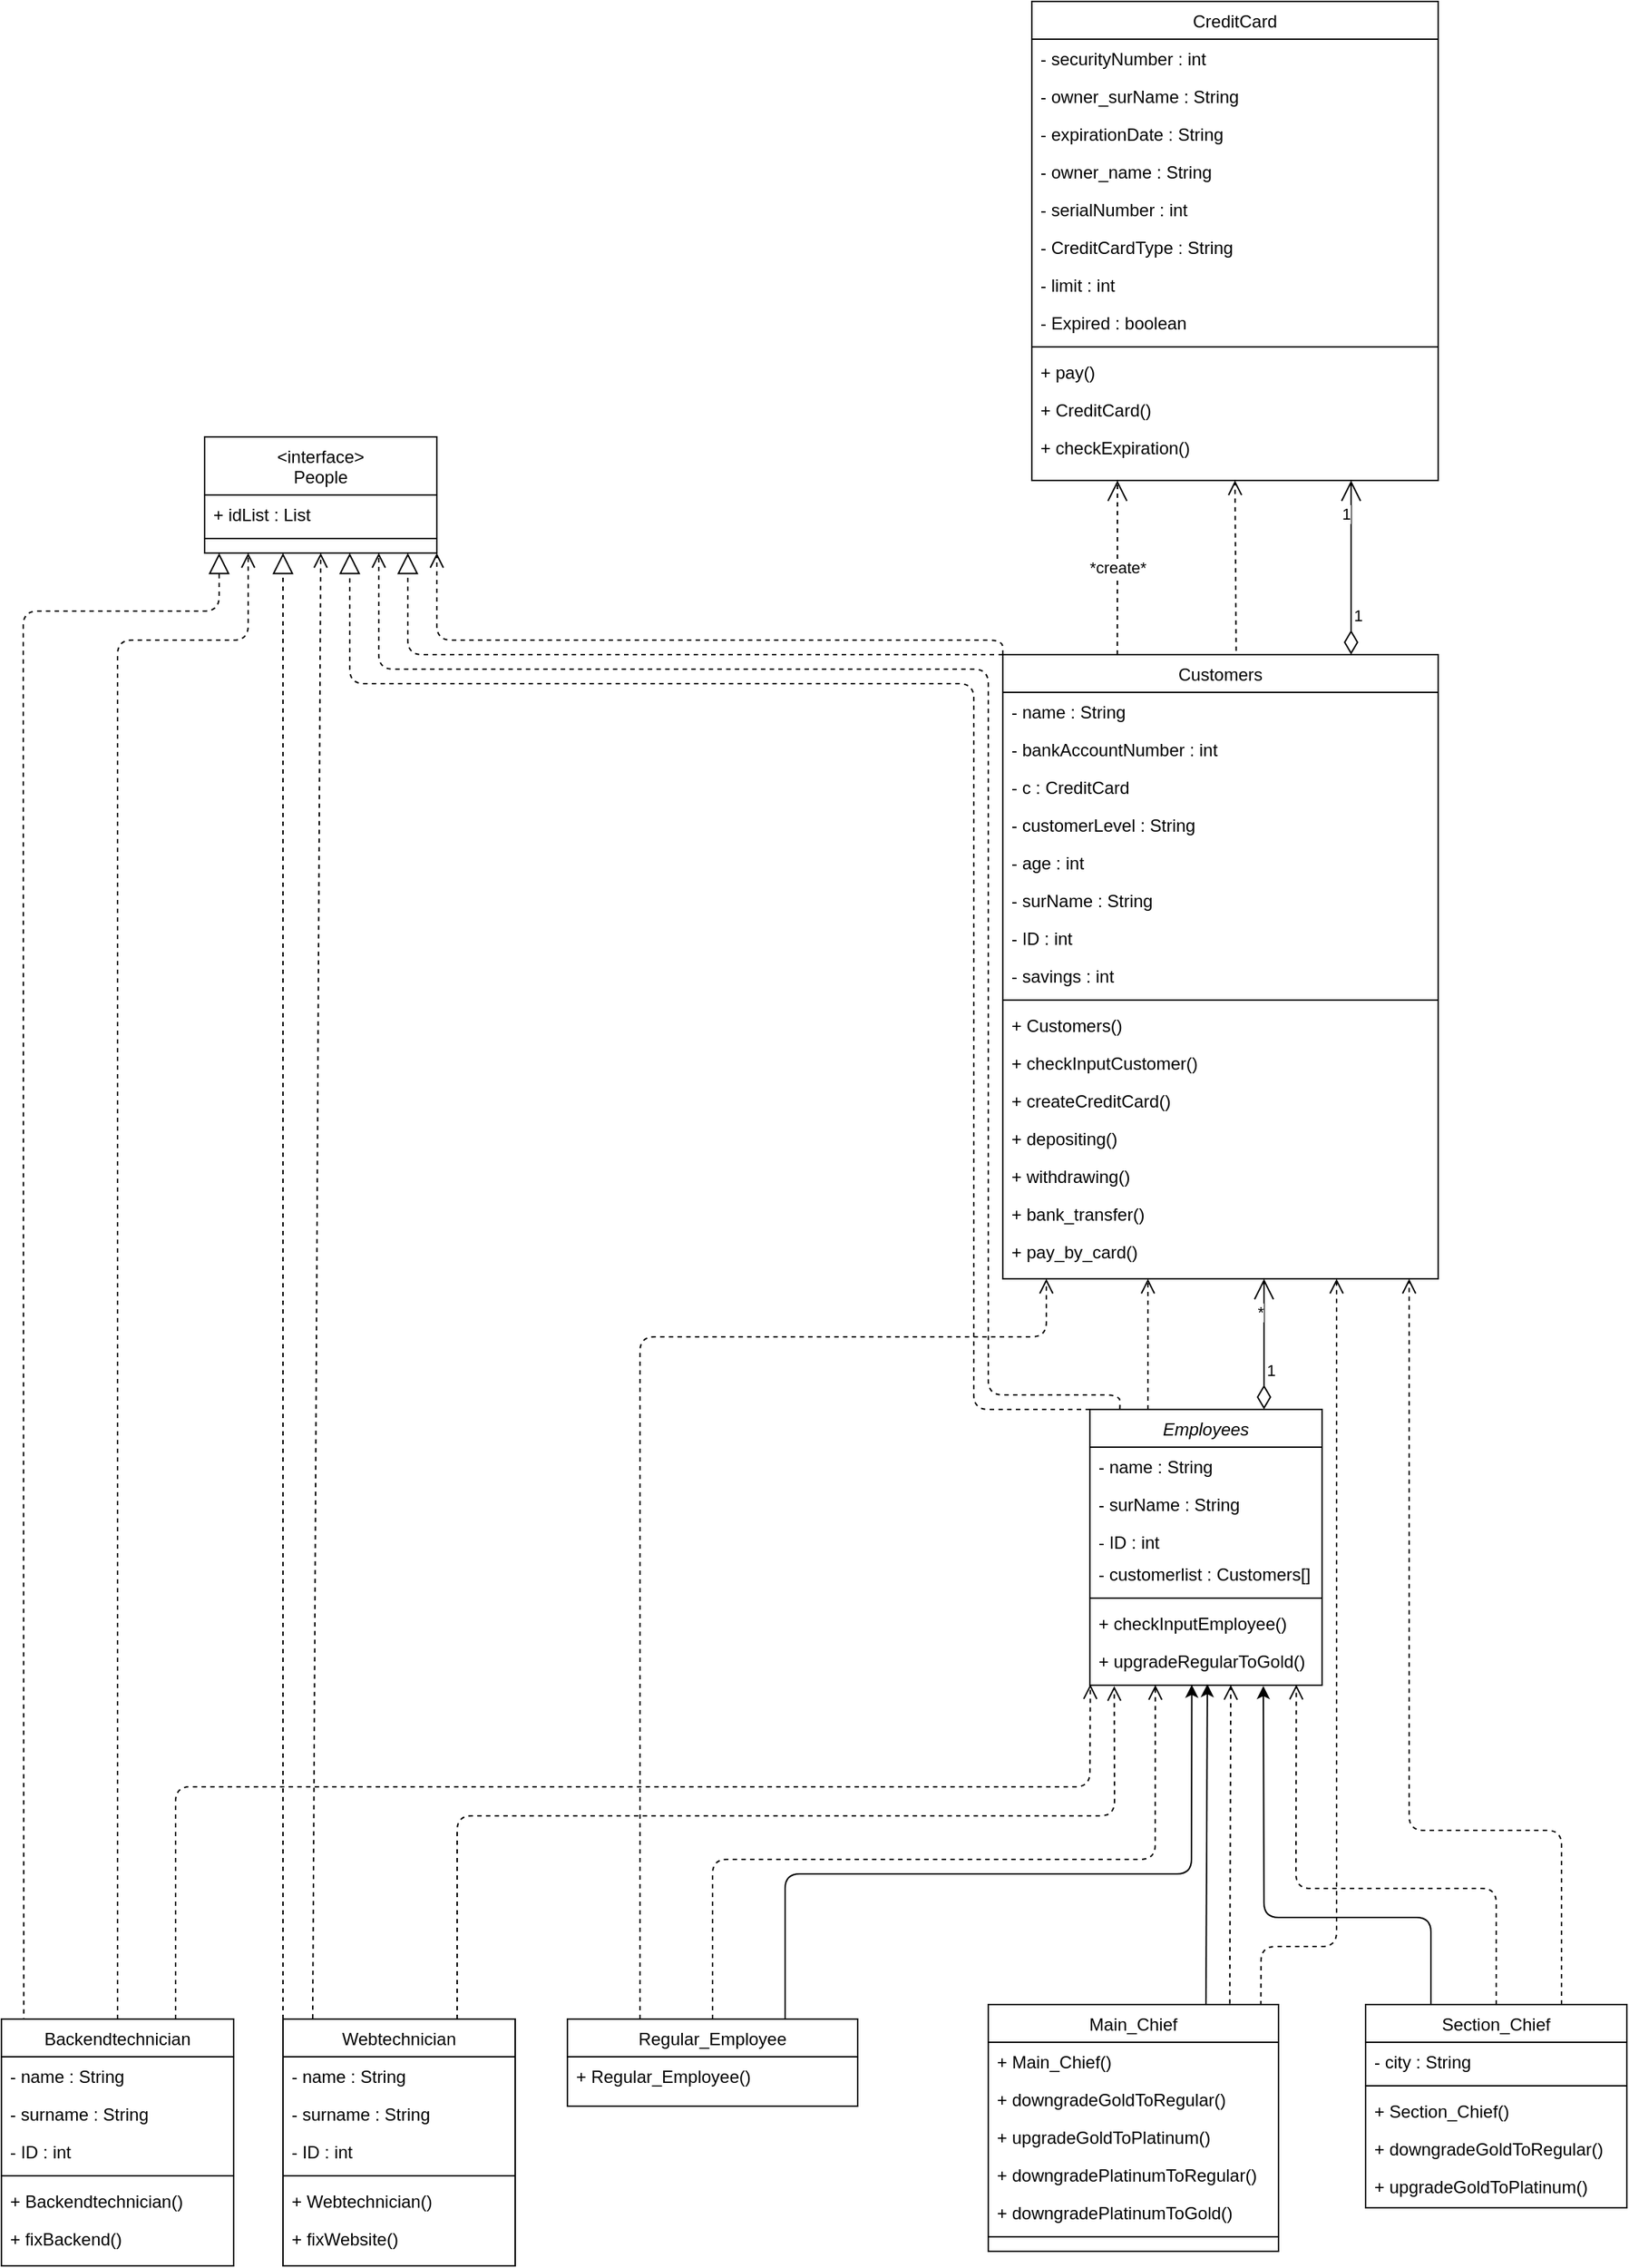 <mxfile version="13.9.7" type="device"><diagram id="C5RBs43oDa-KdzZeNtuy" name="Page-1"><mxGraphModel dx="1549" dy="2725" grid="1" gridSize="10" guides="1" tooltips="1" connect="1" arrows="1" fold="1" page="1" pageScale="1" pageWidth="827" pageHeight="1169" math="0" shadow="0"><root><mxCell id="WIyWlLk6GJQsqaUBKTNV-0"/><mxCell id="WIyWlLk6GJQsqaUBKTNV-1" parent="WIyWlLk6GJQsqaUBKTNV-0"/><mxCell id="zkfFHV4jXpPFQw0GAbJ--0" value="&lt;interface&gt;&#10;People" style="swimlane;fontStyle=0;align=center;verticalAlign=top;childLayout=stackLayout;horizontal=1;startSize=40;horizontalStack=0;resizeParent=1;resizeLast=0;collapsible=1;marginBottom=0;rounded=0;shadow=0;strokeWidth=1;" parent="WIyWlLk6GJQsqaUBKTNV-1" vertex="1"><mxGeometry x="230" y="-200" width="160" height="80" as="geometry"><mxRectangle x="230" y="140" width="160" height="26" as="alternateBounds"/></mxGeometry></mxCell><mxCell id="zkfFHV4jXpPFQw0GAbJ--5" value="+ idList : List" style="text;align=left;verticalAlign=top;spacingLeft=4;spacingRight=4;overflow=hidden;rotatable=0;points=[[0,0.5],[1,0.5]];portConstraint=eastwest;" parent="zkfFHV4jXpPFQw0GAbJ--0" vertex="1"><mxGeometry y="40" width="160" height="26" as="geometry"/></mxCell><mxCell id="zkfFHV4jXpPFQw0GAbJ--4" value="" style="line;html=1;strokeWidth=1;align=left;verticalAlign=middle;spacingTop=-1;spacingLeft=3;spacingRight=3;rotatable=0;labelPosition=right;points=[];portConstraint=eastwest;" parent="zkfFHV4jXpPFQw0GAbJ--0" vertex="1"><mxGeometry y="66" width="160" height="8" as="geometry"/></mxCell><mxCell id="UdLwzTyIBVojHGuKoeCW-95" value="" style="endArrow=block;dashed=1;endFill=0;endSize=12;html=1;exitX=0.096;exitY=0.013;exitDx=0;exitDy=0;exitPerimeter=0;" edge="1" parent="zkfFHV4jXpPFQw0GAbJ--0" source="zkfFHV4jXpPFQw0GAbJ--17"><mxGeometry width="160" relative="1" as="geometry"><mxPoint x="10" y="320" as="sourcePoint"/><mxPoint x="10" y="80" as="targetPoint"/><Array as="points"><mxPoint x="-125" y="120"/><mxPoint x="10" y="120"/></Array></mxGeometry></mxCell><mxCell id="zkfFHV4jXpPFQw0GAbJ--6" value="Employees" style="swimlane;fontStyle=2;align=center;verticalAlign=top;childLayout=stackLayout;horizontal=1;startSize=26;horizontalStack=0;resizeParent=1;resizeLast=0;collapsible=1;marginBottom=0;rounded=0;shadow=0;strokeWidth=1;" parent="WIyWlLk6GJQsqaUBKTNV-1" vertex="1"><mxGeometry x="840" y="470" width="160" height="190" as="geometry"><mxRectangle x="130" y="380" width="160" height="26" as="alternateBounds"/></mxGeometry></mxCell><mxCell id="zkfFHV4jXpPFQw0GAbJ--8" value="- name : String" style="text;align=left;verticalAlign=top;spacingLeft=4;spacingRight=4;overflow=hidden;rotatable=0;points=[[0,0.5],[1,0.5]];portConstraint=eastwest;rounded=0;shadow=0;html=0;" parent="zkfFHV4jXpPFQw0GAbJ--6" vertex="1"><mxGeometry y="26" width="160" height="26" as="geometry"/></mxCell><mxCell id="UdLwzTyIBVojHGuKoeCW-84" value="- surName : String" style="text;align=left;verticalAlign=top;spacingLeft=4;spacingRight=4;overflow=hidden;rotatable=0;points=[[0,0.5],[1,0.5]];portConstraint=eastwest;rounded=0;shadow=0;html=0;" vertex="1" parent="zkfFHV4jXpPFQw0GAbJ--6"><mxGeometry y="52" width="160" height="26" as="geometry"/></mxCell><mxCell id="zkfFHV4jXpPFQw0GAbJ--11" value="- ID : int" style="text;align=left;verticalAlign=top;spacingLeft=4;spacingRight=4;overflow=hidden;rotatable=0;points=[[0,0.5],[1,0.5]];portConstraint=eastwest;" parent="zkfFHV4jXpPFQw0GAbJ--6" vertex="1"><mxGeometry y="78" width="160" height="22" as="geometry"/></mxCell><mxCell id="UdLwzTyIBVojHGuKoeCW-10" value="- customerlist : Customers[]" style="text;align=left;verticalAlign=top;spacingLeft=4;spacingRight=4;overflow=hidden;rotatable=0;points=[[0,0.5],[1,0.5]];portConstraint=eastwest;" vertex="1" parent="zkfFHV4jXpPFQw0GAbJ--6"><mxGeometry y="100" width="160" height="26" as="geometry"/></mxCell><mxCell id="zkfFHV4jXpPFQw0GAbJ--9" value="" style="line;html=1;strokeWidth=1;align=left;verticalAlign=middle;spacingTop=-1;spacingLeft=3;spacingRight=3;rotatable=0;labelPosition=right;points=[];portConstraint=eastwest;" parent="zkfFHV4jXpPFQw0GAbJ--6" vertex="1"><mxGeometry y="126" width="160" height="8" as="geometry"/></mxCell><mxCell id="zkfFHV4jXpPFQw0GAbJ--7" value="+ checkInputEmployee()&#10;" style="text;align=left;verticalAlign=top;spacingLeft=4;spacingRight=4;overflow=hidden;rotatable=0;points=[[0,0.5],[1,0.5]];portConstraint=eastwest;" parent="zkfFHV4jXpPFQw0GAbJ--6" vertex="1"><mxGeometry y="134" width="160" height="26" as="geometry"/></mxCell><mxCell id="UdLwzTyIBVojHGuKoeCW-85" value="+ upgradeRegularToGold()&#10;" style="text;align=left;verticalAlign=top;spacingLeft=4;spacingRight=4;overflow=hidden;rotatable=0;points=[[0,0.5],[1,0.5]];portConstraint=eastwest;" vertex="1" parent="zkfFHV4jXpPFQw0GAbJ--6"><mxGeometry y="160" width="160" height="30" as="geometry"/></mxCell><mxCell id="zkfFHV4jXpPFQw0GAbJ--13" value="Customers" style="swimlane;fontStyle=0;align=center;verticalAlign=top;childLayout=stackLayout;horizontal=1;startSize=26;horizontalStack=0;resizeParent=1;resizeLast=0;collapsible=1;marginBottom=0;rounded=0;shadow=0;strokeWidth=1;" parent="WIyWlLk6GJQsqaUBKTNV-1" vertex="1"><mxGeometry x="780" y="-50" width="300" height="430" as="geometry"><mxRectangle x="340" y="380" width="170" height="26" as="alternateBounds"/></mxGeometry></mxCell><mxCell id="UdLwzTyIBVojHGuKoeCW-25" value="- name : String" style="text;align=left;verticalAlign=top;spacingLeft=4;spacingRight=4;overflow=hidden;rotatable=0;points=[[0,0.5],[1,0.5]];portConstraint=eastwest;" vertex="1" parent="zkfFHV4jXpPFQw0GAbJ--13"><mxGeometry y="26" width="300" height="26" as="geometry"/></mxCell><mxCell id="UdLwzTyIBVojHGuKoeCW-24" value="- bankAccountNumber : int" style="text;align=left;verticalAlign=top;spacingLeft=4;spacingRight=4;overflow=hidden;rotatable=0;points=[[0,0.5],[1,0.5]];portConstraint=eastwest;" vertex="1" parent="zkfFHV4jXpPFQw0GAbJ--13"><mxGeometry y="52" width="300" height="26" as="geometry"/></mxCell><mxCell id="UdLwzTyIBVojHGuKoeCW-22" value="- c : CreditCard" style="text;align=left;verticalAlign=top;spacingLeft=4;spacingRight=4;overflow=hidden;rotatable=0;points=[[0,0.5],[1,0.5]];portConstraint=eastwest;" vertex="1" parent="zkfFHV4jXpPFQw0GAbJ--13"><mxGeometry y="78" width="300" height="26" as="geometry"/></mxCell><mxCell id="UdLwzTyIBVojHGuKoeCW-33" value="- customerLevel : String" style="text;align=left;verticalAlign=top;spacingLeft=4;spacingRight=4;overflow=hidden;rotatable=0;points=[[0,0.5],[1,0.5]];portConstraint=eastwest;" vertex="1" parent="zkfFHV4jXpPFQw0GAbJ--13"><mxGeometry y="104" width="300" height="26" as="geometry"/></mxCell><mxCell id="UdLwzTyIBVojHGuKoeCW-36" value="- age : int" style="text;align=left;verticalAlign=top;spacingLeft=4;spacingRight=4;overflow=hidden;rotatable=0;points=[[0,0.5],[1,0.5]];portConstraint=eastwest;" vertex="1" parent="zkfFHV4jXpPFQw0GAbJ--13"><mxGeometry y="130" width="300" height="26" as="geometry"/></mxCell><mxCell id="UdLwzTyIBVojHGuKoeCW-35" value="- surName : String" style="text;align=left;verticalAlign=top;spacingLeft=4;spacingRight=4;overflow=hidden;rotatable=0;points=[[0,0.5],[1,0.5]];portConstraint=eastwest;" vertex="1" parent="zkfFHV4jXpPFQw0GAbJ--13"><mxGeometry y="156" width="300" height="26" as="geometry"/></mxCell><mxCell id="UdLwzTyIBVojHGuKoeCW-34" value="- ID : int" style="text;align=left;verticalAlign=top;spacingLeft=4;spacingRight=4;overflow=hidden;rotatable=0;points=[[0,0.5],[1,0.5]];portConstraint=eastwest;" vertex="1" parent="zkfFHV4jXpPFQw0GAbJ--13"><mxGeometry y="182" width="300" height="26" as="geometry"/></mxCell><mxCell id="UdLwzTyIBVojHGuKoeCW-21" value="- savings : int" style="text;align=left;verticalAlign=top;spacingLeft=4;spacingRight=4;overflow=hidden;rotatable=0;points=[[0,0.5],[1,0.5]];portConstraint=eastwest;" vertex="1" parent="zkfFHV4jXpPFQw0GAbJ--13"><mxGeometry y="208" width="300" height="26" as="geometry"/></mxCell><mxCell id="zkfFHV4jXpPFQw0GAbJ--15" value="" style="line;html=1;strokeWidth=1;align=left;verticalAlign=middle;spacingTop=-1;spacingLeft=3;spacingRight=3;rotatable=0;labelPosition=right;points=[];portConstraint=eastwest;" parent="zkfFHV4jXpPFQw0GAbJ--13" vertex="1"><mxGeometry y="234" width="300" height="8" as="geometry"/></mxCell><mxCell id="UdLwzTyIBVojHGuKoeCW-11" value="+ Customers()" style="text;align=left;verticalAlign=top;spacingLeft=4;spacingRight=4;overflow=hidden;rotatable=0;points=[[0,0.5],[1,0.5]];portConstraint=eastwest;" vertex="1" parent="zkfFHV4jXpPFQw0GAbJ--13"><mxGeometry y="242" width="300" height="26" as="geometry"/></mxCell><mxCell id="UdLwzTyIBVojHGuKoeCW-18" value="+ checkInputCustomer()" style="text;align=left;verticalAlign=top;spacingLeft=4;spacingRight=4;overflow=hidden;rotatable=0;points=[[0,0.5],[1,0.5]];portConstraint=eastwest;" vertex="1" parent="zkfFHV4jXpPFQw0GAbJ--13"><mxGeometry y="268" width="300" height="26" as="geometry"/></mxCell><mxCell id="UdLwzTyIBVojHGuKoeCW-12" value="+ createCreditCard()" style="text;align=left;verticalAlign=top;spacingLeft=4;spacingRight=4;overflow=hidden;rotatable=0;points=[[0,0.5],[1,0.5]];portConstraint=eastwest;" vertex="1" parent="zkfFHV4jXpPFQw0GAbJ--13"><mxGeometry y="294" width="300" height="26" as="geometry"/></mxCell><mxCell id="UdLwzTyIBVojHGuKoeCW-20" value="+ depositing()" style="text;align=left;verticalAlign=top;spacingLeft=4;spacingRight=4;overflow=hidden;rotatable=0;points=[[0,0.5],[1,0.5]];portConstraint=eastwest;" vertex="1" parent="zkfFHV4jXpPFQw0GAbJ--13"><mxGeometry y="320" width="300" height="26" as="geometry"/></mxCell><mxCell id="UdLwzTyIBVojHGuKoeCW-19" value="+ withdrawing()" style="text;align=left;verticalAlign=top;spacingLeft=4;spacingRight=4;overflow=hidden;rotatable=0;points=[[0,0.5],[1,0.5]];portConstraint=eastwest;" vertex="1" parent="zkfFHV4jXpPFQw0GAbJ--13"><mxGeometry y="346" width="300" height="26" as="geometry"/></mxCell><mxCell id="UdLwzTyIBVojHGuKoeCW-23" value="+ bank_transfer()" style="text;align=left;verticalAlign=top;spacingLeft=4;spacingRight=4;overflow=hidden;rotatable=0;points=[[0,0.5],[1,0.5]];portConstraint=eastwest;" vertex="1" parent="zkfFHV4jXpPFQw0GAbJ--13"><mxGeometry y="372" width="300" height="26" as="geometry"/></mxCell><mxCell id="zkfFHV4jXpPFQw0GAbJ--14" value="+ pay_by_card()" style="text;align=left;verticalAlign=top;spacingLeft=4;spacingRight=4;overflow=hidden;rotatable=0;points=[[0,0.5],[1,0.5]];portConstraint=eastwest;" parent="zkfFHV4jXpPFQw0GAbJ--13" vertex="1"><mxGeometry y="398" width="300" height="26" as="geometry"/></mxCell><mxCell id="zkfFHV4jXpPFQw0GAbJ--17" value="Backendtechnician" style="swimlane;fontStyle=0;align=center;verticalAlign=top;childLayout=stackLayout;horizontal=1;startSize=26;horizontalStack=0;resizeParent=1;resizeLast=0;collapsible=1;marginBottom=0;rounded=0;shadow=0;strokeWidth=1;" parent="WIyWlLk6GJQsqaUBKTNV-1" vertex="1"><mxGeometry x="90" y="890" width="160" height="170" as="geometry"><mxRectangle x="550" y="140" width="160" height="26" as="alternateBounds"/></mxGeometry></mxCell><mxCell id="zkfFHV4jXpPFQw0GAbJ--24" value="- name : String" style="text;align=left;verticalAlign=top;spacingLeft=4;spacingRight=4;overflow=hidden;rotatable=0;points=[[0,0.5],[1,0.5]];portConstraint=eastwest;" parent="zkfFHV4jXpPFQw0GAbJ--17" vertex="1"><mxGeometry y="26" width="160" height="26" as="geometry"/></mxCell><mxCell id="zkfFHV4jXpPFQw0GAbJ--25" value="- surname : String" style="text;align=left;verticalAlign=top;spacingLeft=4;spacingRight=4;overflow=hidden;rotatable=0;points=[[0,0.5],[1,0.5]];portConstraint=eastwest;" parent="zkfFHV4jXpPFQw0GAbJ--17" vertex="1"><mxGeometry y="52" width="160" height="26" as="geometry"/></mxCell><mxCell id="zkfFHV4jXpPFQw0GAbJ--22" value="- ID : int" style="text;align=left;verticalAlign=top;spacingLeft=4;spacingRight=4;overflow=hidden;rotatable=0;points=[[0,0.5],[1,0.5]];portConstraint=eastwest;rounded=0;shadow=0;html=0;" parent="zkfFHV4jXpPFQw0GAbJ--17" vertex="1"><mxGeometry y="78" width="160" height="26" as="geometry"/></mxCell><mxCell id="zkfFHV4jXpPFQw0GAbJ--23" value="" style="line;html=1;strokeWidth=1;align=left;verticalAlign=middle;spacingTop=-1;spacingLeft=3;spacingRight=3;rotatable=0;labelPosition=right;points=[];portConstraint=eastwest;" parent="zkfFHV4jXpPFQw0GAbJ--17" vertex="1"><mxGeometry y="104" width="160" height="8" as="geometry"/></mxCell><mxCell id="zkfFHV4jXpPFQw0GAbJ--18" value="+ Backendtechnician()" style="text;align=left;verticalAlign=top;spacingLeft=4;spacingRight=4;overflow=hidden;rotatable=0;points=[[0,0.5],[1,0.5]];portConstraint=eastwest;" parent="zkfFHV4jXpPFQw0GAbJ--17" vertex="1"><mxGeometry y="112" width="160" height="26" as="geometry"/></mxCell><mxCell id="zkfFHV4jXpPFQw0GAbJ--19" value="+ fixBackend()" style="text;align=left;verticalAlign=top;spacingLeft=4;spacingRight=4;overflow=hidden;rotatable=0;points=[[0,0.5],[1,0.5]];portConstraint=eastwest;rounded=0;shadow=0;html=0;" parent="zkfFHV4jXpPFQw0GAbJ--17" vertex="1"><mxGeometry y="138" width="160" height="26" as="geometry"/></mxCell><mxCell id="UdLwzTyIBVojHGuKoeCW-26" value="Webtechnician" style="swimlane;fontStyle=0;align=center;verticalAlign=top;childLayout=stackLayout;horizontal=1;startSize=26;horizontalStack=0;resizeParent=1;resizeLast=0;collapsible=1;marginBottom=0;rounded=0;shadow=0;strokeWidth=1;" vertex="1" parent="WIyWlLk6GJQsqaUBKTNV-1"><mxGeometry x="284" y="890" width="160" height="170" as="geometry"><mxRectangle x="550" y="140" width="160" height="26" as="alternateBounds"/></mxGeometry></mxCell><mxCell id="UdLwzTyIBVojHGuKoeCW-30" value="- name : String" style="text;align=left;verticalAlign=top;spacingLeft=4;spacingRight=4;overflow=hidden;rotatable=0;points=[[0,0.5],[1,0.5]];portConstraint=eastwest;" vertex="1" parent="UdLwzTyIBVojHGuKoeCW-26"><mxGeometry y="26" width="160" height="26" as="geometry"/></mxCell><mxCell id="UdLwzTyIBVojHGuKoeCW-31" value="- surname : String" style="text;align=left;verticalAlign=top;spacingLeft=4;spacingRight=4;overflow=hidden;rotatable=0;points=[[0,0.5],[1,0.5]];portConstraint=eastwest;" vertex="1" parent="UdLwzTyIBVojHGuKoeCW-26"><mxGeometry y="52" width="160" height="26" as="geometry"/></mxCell><mxCell id="UdLwzTyIBVojHGuKoeCW-32" value="- ID : int" style="text;align=left;verticalAlign=top;spacingLeft=4;spacingRight=4;overflow=hidden;rotatable=0;points=[[0,0.5],[1,0.5]];portConstraint=eastwest;rounded=0;shadow=0;html=0;" vertex="1" parent="UdLwzTyIBVojHGuKoeCW-26"><mxGeometry y="78" width="160" height="26" as="geometry"/></mxCell><mxCell id="UdLwzTyIBVojHGuKoeCW-29" value="" style="line;html=1;strokeWidth=1;align=left;verticalAlign=middle;spacingTop=-1;spacingLeft=3;spacingRight=3;rotatable=0;labelPosition=right;points=[];portConstraint=eastwest;" vertex="1" parent="UdLwzTyIBVojHGuKoeCW-26"><mxGeometry y="104" width="160" height="8" as="geometry"/></mxCell><mxCell id="UdLwzTyIBVojHGuKoeCW-27" value="+ Webtechnician()" style="text;align=left;verticalAlign=top;spacingLeft=4;spacingRight=4;overflow=hidden;rotatable=0;points=[[0,0.5],[1,0.5]];portConstraint=eastwest;" vertex="1" parent="UdLwzTyIBVojHGuKoeCW-26"><mxGeometry y="112" width="160" height="26" as="geometry"/></mxCell><mxCell id="UdLwzTyIBVojHGuKoeCW-28" value="+ fixWebsite()" style="text;align=left;verticalAlign=top;spacingLeft=4;spacingRight=4;overflow=hidden;rotatable=0;points=[[0,0.5],[1,0.5]];portConstraint=eastwest;rounded=0;shadow=0;html=0;" vertex="1" parent="UdLwzTyIBVojHGuKoeCW-26"><mxGeometry y="138" width="160" height="26" as="geometry"/></mxCell><mxCell id="UdLwzTyIBVojHGuKoeCW-45" value="Main_Chief" style="swimlane;fontStyle=0;align=center;verticalAlign=top;childLayout=stackLayout;horizontal=1;startSize=26;horizontalStack=0;resizeParent=1;resizeLast=0;collapsible=1;marginBottom=0;rounded=0;shadow=0;strokeWidth=1;" vertex="1" parent="WIyWlLk6GJQsqaUBKTNV-1"><mxGeometry x="770" y="880" width="200" height="170" as="geometry"><mxRectangle x="550" y="140" width="160" height="26" as="alternateBounds"/></mxGeometry></mxCell><mxCell id="UdLwzTyIBVojHGuKoeCW-47" value="+ Main_Chief()" style="text;align=left;verticalAlign=top;spacingLeft=4;spacingRight=4;overflow=hidden;rotatable=0;points=[[0,0.5],[1,0.5]];portConstraint=eastwest;rounded=0;shadow=0;html=0;" vertex="1" parent="UdLwzTyIBVojHGuKoeCW-45"><mxGeometry y="26" width="200" height="26" as="geometry"/></mxCell><mxCell id="UdLwzTyIBVojHGuKoeCW-49" value="+ downgradeGoldToRegular()" style="text;align=left;verticalAlign=top;spacingLeft=4;spacingRight=4;overflow=hidden;rotatable=0;points=[[0,0.5],[1,0.5]];portConstraint=eastwest;" vertex="1" parent="UdLwzTyIBVojHGuKoeCW-45"><mxGeometry y="52" width="200" height="26" as="geometry"/></mxCell><mxCell id="UdLwzTyIBVojHGuKoeCW-50" value="+ upgradeGoldToPlatinum()" style="text;align=left;verticalAlign=top;spacingLeft=4;spacingRight=4;overflow=hidden;rotatable=0;points=[[0,0.5],[1,0.5]];portConstraint=eastwest;" vertex="1" parent="UdLwzTyIBVojHGuKoeCW-45"><mxGeometry y="78" width="200" height="26" as="geometry"/></mxCell><mxCell id="UdLwzTyIBVojHGuKoeCW-52" value="+ downgradePlatinumToRegular()" style="text;align=left;verticalAlign=top;spacingLeft=4;spacingRight=4;overflow=hidden;rotatable=0;points=[[0,0.5],[1,0.5]];portConstraint=eastwest;" vertex="1" parent="UdLwzTyIBVojHGuKoeCW-45"><mxGeometry y="104" width="200" height="26" as="geometry"/></mxCell><mxCell id="UdLwzTyIBVojHGuKoeCW-51" value="+ downgradePlatinumToGold()" style="text;align=left;verticalAlign=top;spacingLeft=4;spacingRight=4;overflow=hidden;rotatable=0;points=[[0,0.5],[1,0.5]];portConstraint=eastwest;" vertex="1" parent="UdLwzTyIBVojHGuKoeCW-45"><mxGeometry y="130" width="200" height="26" as="geometry"/></mxCell><mxCell id="UdLwzTyIBVojHGuKoeCW-48" value="" style="line;html=1;strokeWidth=1;align=left;verticalAlign=middle;spacingTop=-1;spacingLeft=3;spacingRight=3;rotatable=0;labelPosition=right;points=[];portConstraint=eastwest;" vertex="1" parent="UdLwzTyIBVojHGuKoeCW-45"><mxGeometry y="156" width="200" height="8" as="geometry"/></mxCell><mxCell id="UdLwzTyIBVojHGuKoeCW-53" value="Regular_Employee" style="swimlane;fontStyle=0;align=center;verticalAlign=top;childLayout=stackLayout;horizontal=1;startSize=26;horizontalStack=0;resizeParent=1;resizeLast=0;collapsible=1;marginBottom=0;rounded=0;shadow=0;strokeWidth=1;" vertex="1" parent="WIyWlLk6GJQsqaUBKTNV-1"><mxGeometry x="480" y="890" width="200" height="60" as="geometry"><mxRectangle x="550" y="140" width="160" height="26" as="alternateBounds"/></mxGeometry></mxCell><mxCell id="UdLwzTyIBVojHGuKoeCW-54" value="+ Regular_Employee()" style="text;align=left;verticalAlign=top;spacingLeft=4;spacingRight=4;overflow=hidden;rotatable=0;points=[[0,0.5],[1,0.5]];portConstraint=eastwest;rounded=0;shadow=0;html=0;" vertex="1" parent="UdLwzTyIBVojHGuKoeCW-53"><mxGeometry y="26" width="200" height="26" as="geometry"/></mxCell><mxCell id="UdLwzTyIBVojHGuKoeCW-60" value="CreditCard" style="swimlane;fontStyle=0;align=center;verticalAlign=top;childLayout=stackLayout;horizontal=1;startSize=26;horizontalStack=0;resizeParent=1;resizeLast=0;collapsible=1;marginBottom=0;rounded=0;shadow=0;strokeWidth=1;" vertex="1" parent="WIyWlLk6GJQsqaUBKTNV-1"><mxGeometry x="800" y="-500" width="280" height="330" as="geometry"><mxRectangle x="550" y="140" width="160" height="26" as="alternateBounds"/></mxGeometry></mxCell><mxCell id="UdLwzTyIBVojHGuKoeCW-66" value="- securityNumber : int" style="text;align=left;verticalAlign=top;spacingLeft=4;spacingRight=4;overflow=hidden;rotatable=0;points=[[0,0.5],[1,0.5]];portConstraint=eastwest;" vertex="1" parent="UdLwzTyIBVojHGuKoeCW-60"><mxGeometry y="26" width="280" height="26" as="geometry"/></mxCell><mxCell id="UdLwzTyIBVojHGuKoeCW-70" value="- owner_surName : String" style="text;align=left;verticalAlign=top;spacingLeft=4;spacingRight=4;overflow=hidden;rotatable=0;points=[[0,0.5],[1,0.5]];portConstraint=eastwest;" vertex="1" parent="UdLwzTyIBVojHGuKoeCW-60"><mxGeometry y="52" width="280" height="26" as="geometry"/></mxCell><mxCell id="UdLwzTyIBVojHGuKoeCW-71" value="- expirationDate : String" style="text;align=left;verticalAlign=top;spacingLeft=4;spacingRight=4;overflow=hidden;rotatable=0;points=[[0,0.5],[1,0.5]];portConstraint=eastwest;" vertex="1" parent="UdLwzTyIBVojHGuKoeCW-60"><mxGeometry y="78" width="280" height="26" as="geometry"/></mxCell><mxCell id="UdLwzTyIBVojHGuKoeCW-72" value="- owner_name : String" style="text;align=left;verticalAlign=top;spacingLeft=4;spacingRight=4;overflow=hidden;rotatable=0;points=[[0,0.5],[1,0.5]];portConstraint=eastwest;" vertex="1" parent="UdLwzTyIBVojHGuKoeCW-60"><mxGeometry y="104" width="280" height="26" as="geometry"/></mxCell><mxCell id="UdLwzTyIBVojHGuKoeCW-73" value="- serialNumber : int" style="text;align=left;verticalAlign=top;spacingLeft=4;spacingRight=4;overflow=hidden;rotatable=0;points=[[0,0.5],[1,0.5]];portConstraint=eastwest;" vertex="1" parent="UdLwzTyIBVojHGuKoeCW-60"><mxGeometry y="130" width="280" height="26" as="geometry"/></mxCell><mxCell id="UdLwzTyIBVojHGuKoeCW-61" value="- CreditCardType : String" style="text;align=left;verticalAlign=top;spacingLeft=4;spacingRight=4;overflow=hidden;rotatable=0;points=[[0,0.5],[1,0.5]];portConstraint=eastwest;rounded=0;shadow=0;html=0;" vertex="1" parent="UdLwzTyIBVojHGuKoeCW-60"><mxGeometry y="156" width="280" height="26" as="geometry"/></mxCell><mxCell id="UdLwzTyIBVojHGuKoeCW-67" value="- limit : int" style="text;align=left;verticalAlign=top;spacingLeft=4;spacingRight=4;overflow=hidden;rotatable=0;points=[[0,0.5],[1,0.5]];portConstraint=eastwest;rounded=0;shadow=0;html=0;" vertex="1" parent="UdLwzTyIBVojHGuKoeCW-60"><mxGeometry y="182" width="280" height="26" as="geometry"/></mxCell><mxCell id="UdLwzTyIBVojHGuKoeCW-68" value="- Expired : boolean" style="text;align=left;verticalAlign=top;spacingLeft=4;spacingRight=4;overflow=hidden;rotatable=0;points=[[0,0.5],[1,0.5]];portConstraint=eastwest;rounded=0;shadow=0;html=0;" vertex="1" parent="UdLwzTyIBVojHGuKoeCW-60"><mxGeometry y="208" width="280" height="26" as="geometry"/></mxCell><mxCell id="UdLwzTyIBVojHGuKoeCW-62" value="" style="line;html=1;strokeWidth=1;align=left;verticalAlign=middle;spacingTop=-1;spacingLeft=3;spacingRight=3;rotatable=0;labelPosition=right;points=[];portConstraint=eastwest;" vertex="1" parent="UdLwzTyIBVojHGuKoeCW-60"><mxGeometry y="234" width="280" height="8" as="geometry"/></mxCell><mxCell id="UdLwzTyIBVojHGuKoeCW-65" value="+ pay()" style="text;align=left;verticalAlign=top;spacingLeft=4;spacingRight=4;overflow=hidden;rotatable=0;points=[[0,0.5],[1,0.5]];portConstraint=eastwest;" vertex="1" parent="UdLwzTyIBVojHGuKoeCW-60"><mxGeometry y="242" width="280" height="26" as="geometry"/></mxCell><mxCell id="UdLwzTyIBVojHGuKoeCW-69" value="+ CreditCard()" style="text;align=left;verticalAlign=top;spacingLeft=4;spacingRight=4;overflow=hidden;rotatable=0;points=[[0,0.5],[1,0.5]];portConstraint=eastwest;rounded=0;shadow=0;html=0;" vertex="1" parent="UdLwzTyIBVojHGuKoeCW-60"><mxGeometry y="268" width="280" height="26" as="geometry"/></mxCell><mxCell id="UdLwzTyIBVojHGuKoeCW-64" value="+ checkExpiration()" style="text;align=left;verticalAlign=top;spacingLeft=4;spacingRight=4;overflow=hidden;rotatable=0;points=[[0,0.5],[1,0.5]];portConstraint=eastwest;" vertex="1" parent="UdLwzTyIBVojHGuKoeCW-60"><mxGeometry y="294" width="280" height="26" as="geometry"/></mxCell><mxCell id="UdLwzTyIBVojHGuKoeCW-38" value="Section_Chief" style="swimlane;fontStyle=0;align=center;verticalAlign=top;childLayout=stackLayout;horizontal=1;startSize=26;horizontalStack=0;resizeParent=1;resizeLast=0;collapsible=1;marginBottom=0;rounded=0;shadow=0;strokeWidth=1;" vertex="1" parent="WIyWlLk6GJQsqaUBKTNV-1"><mxGeometry x="1030" y="880" width="180" height="140" as="geometry"><mxRectangle x="550" y="140" width="160" height="26" as="alternateBounds"/></mxGeometry></mxCell><mxCell id="UdLwzTyIBVojHGuKoeCW-39" value="- city : String" style="text;align=left;verticalAlign=top;spacingLeft=4;spacingRight=4;overflow=hidden;rotatable=0;points=[[0,0.5],[1,0.5]];portConstraint=eastwest;" vertex="1" parent="UdLwzTyIBVojHGuKoeCW-38"><mxGeometry y="26" width="180" height="26" as="geometry"/></mxCell><mxCell id="UdLwzTyIBVojHGuKoeCW-41" value="" style="line;html=1;strokeWidth=1;align=left;verticalAlign=middle;spacingTop=-1;spacingLeft=3;spacingRight=3;rotatable=0;labelPosition=right;points=[];portConstraint=eastwest;" vertex="1" parent="UdLwzTyIBVojHGuKoeCW-38"><mxGeometry y="52" width="180" height="8" as="geometry"/></mxCell><mxCell id="UdLwzTyIBVojHGuKoeCW-40" value="+ Section_Chief()" style="text;align=left;verticalAlign=top;spacingLeft=4;spacingRight=4;overflow=hidden;rotatable=0;points=[[0,0.5],[1,0.5]];portConstraint=eastwest;rounded=0;shadow=0;html=0;" vertex="1" parent="UdLwzTyIBVojHGuKoeCW-38"><mxGeometry y="60" width="180" height="26" as="geometry"/></mxCell><mxCell id="UdLwzTyIBVojHGuKoeCW-42" value="+ downgradeGoldToRegular()" style="text;align=left;verticalAlign=top;spacingLeft=4;spacingRight=4;overflow=hidden;rotatable=0;points=[[0,0.5],[1,0.5]];portConstraint=eastwest;" vertex="1" parent="UdLwzTyIBVojHGuKoeCW-38"><mxGeometry y="86" width="180" height="26" as="geometry"/></mxCell><mxCell id="UdLwzTyIBVojHGuKoeCW-43" value="+ upgradeGoldToPlatinum()" style="text;align=left;verticalAlign=top;spacingLeft=4;spacingRight=4;overflow=hidden;rotatable=0;points=[[0,0.5],[1,0.5]];portConstraint=eastwest;" vertex="1" parent="UdLwzTyIBVojHGuKoeCW-38"><mxGeometry y="112" width="180" height="26" as="geometry"/></mxCell><mxCell id="UdLwzTyIBVojHGuKoeCW-96" value="" style="endArrow=block;dashed=1;endFill=0;endSize=12;html=1;exitX=0;exitY=0;exitDx=0;exitDy=0;" edge="1" parent="WIyWlLk6GJQsqaUBKTNV-1" source="UdLwzTyIBVojHGuKoeCW-26"><mxGeometry width="160" relative="1" as="geometry"><mxPoint x="330" y="740" as="sourcePoint"/><mxPoint x="284" y="-120" as="targetPoint"/></mxGeometry></mxCell><mxCell id="UdLwzTyIBVojHGuKoeCW-97" value="" style="endArrow=block;dashed=1;endFill=0;endSize=12;html=1;exitX=0;exitY=0;exitDx=0;exitDy=0;" edge="1" parent="WIyWlLk6GJQsqaUBKTNV-1" source="zkfFHV4jXpPFQw0GAbJ--6"><mxGeometry width="160" relative="1" as="geometry"><mxPoint x="470" y="120" as="sourcePoint"/><mxPoint x="330" y="-120" as="targetPoint"/><Array as="points"><mxPoint x="760" y="470"/><mxPoint x="760" y="-30"/><mxPoint x="330" y="-30"/></Array></mxGeometry></mxCell><mxCell id="UdLwzTyIBVojHGuKoeCW-98" value="" style="endArrow=block;dashed=1;endFill=0;endSize=12;html=1;exitX=0;exitY=0;exitDx=0;exitDy=0;" edge="1" parent="WIyWlLk6GJQsqaUBKTNV-1" source="zkfFHV4jXpPFQw0GAbJ--13"><mxGeometry width="160" relative="1" as="geometry"><mxPoint x="540" y="-140" as="sourcePoint"/><mxPoint x="370" y="-120" as="targetPoint"/><Array as="points"><mxPoint x="370" y="-50"/></Array></mxGeometry></mxCell><mxCell id="UdLwzTyIBVojHGuKoeCW-99" value="" style="html=1;verticalAlign=bottom;endArrow=open;dashed=1;endSize=8;exitX=0.5;exitY=0;exitDx=0;exitDy=0;" edge="1" parent="WIyWlLk6GJQsqaUBKTNV-1" source="zkfFHV4jXpPFQw0GAbJ--17"><mxGeometry relative="1" as="geometry"><mxPoint x="440" y="320" as="sourcePoint"/><mxPoint x="260" y="-120" as="targetPoint"/><Array as="points"><mxPoint x="170" y="-60"/><mxPoint x="260" y="-60"/></Array></mxGeometry></mxCell><mxCell id="UdLwzTyIBVojHGuKoeCW-101" value="" style="html=1;verticalAlign=bottom;endArrow=open;dashed=1;endSize=8;exitX=0.128;exitY=-0.002;exitDx=0;exitDy=0;exitPerimeter=0;entryX=0.5;entryY=1;entryDx=0;entryDy=0;" edge="1" parent="WIyWlLk6GJQsqaUBKTNV-1" source="UdLwzTyIBVojHGuKoeCW-26" target="zkfFHV4jXpPFQw0GAbJ--0"><mxGeometry relative="1" as="geometry"><mxPoint x="314" y="880" as="sourcePoint"/><mxPoint x="320" y="-120" as="targetPoint"/><Array as="points"/></mxGeometry></mxCell><mxCell id="UdLwzTyIBVojHGuKoeCW-102" value="" style="html=1;verticalAlign=bottom;endArrow=open;dashed=1;endSize=8;exitX=0.129;exitY=-0.001;exitDx=0;exitDy=0;entryX=0.75;entryY=1;entryDx=0;entryDy=0;exitPerimeter=0;" edge="1" parent="WIyWlLk6GJQsqaUBKTNV-1" source="zkfFHV4jXpPFQw0GAbJ--6" target="zkfFHV4jXpPFQw0GAbJ--0"><mxGeometry relative="1" as="geometry"><mxPoint x="500" y="120" as="sourcePoint"/><mxPoint x="360" y="-120" as="targetPoint"/><Array as="points"><mxPoint x="861" y="460"/><mxPoint x="770" y="460"/><mxPoint x="770" y="-40"/><mxPoint x="350" y="-40"/></Array></mxGeometry></mxCell><mxCell id="UdLwzTyIBVojHGuKoeCW-103" value="" style="html=1;verticalAlign=bottom;endArrow=open;dashed=1;endSize=8;exitX=0;exitY=0;exitDx=0;exitDy=0;" edge="1" parent="WIyWlLk6GJQsqaUBKTNV-1" source="zkfFHV4jXpPFQw0GAbJ--13"><mxGeometry relative="1" as="geometry"><mxPoint x="520" y="-120" as="sourcePoint"/><mxPoint x="390" y="-120" as="targetPoint"/><Array as="points"><mxPoint x="780" y="-60"/><mxPoint x="390" y="-60"/></Array></mxGeometry></mxCell><mxCell id="UdLwzTyIBVojHGuKoeCW-104" value="" style="html=1;verticalAlign=bottom;endArrow=open;dashed=1;endSize=8;exitX=0.75;exitY=0;exitDx=0;exitDy=0;entryX=0.002;entryY=0.978;entryDx=0;entryDy=0;entryPerimeter=0;" edge="1" parent="WIyWlLk6GJQsqaUBKTNV-1" source="zkfFHV4jXpPFQw0GAbJ--17" target="UdLwzTyIBVojHGuKoeCW-85"><mxGeometry relative="1" as="geometry"><mxPoint x="270" y="880" as="sourcePoint"/><mxPoint x="840" y="670" as="targetPoint"/><Array as="points"><mxPoint x="210" y="730"/><mxPoint x="840" y="730"/></Array></mxGeometry></mxCell><mxCell id="UdLwzTyIBVojHGuKoeCW-105" value="" style="html=1;verticalAlign=bottom;endArrow=open;dashed=1;endSize=8;exitX=0.75;exitY=0;exitDx=0;exitDy=0;entryX=0.105;entryY=1.02;entryDx=0;entryDy=0;entryPerimeter=0;" edge="1" parent="WIyWlLk6GJQsqaUBKTNV-1" source="UdLwzTyIBVojHGuKoeCW-26" target="UdLwzTyIBVojHGuKoeCW-85"><mxGeometry relative="1" as="geometry"><mxPoint x="570" y="590" as="sourcePoint"/><mxPoint x="490" y="590" as="targetPoint"/><Array as="points"><mxPoint x="404" y="750"/><mxPoint x="857" y="750"/></Array></mxGeometry></mxCell><mxCell id="UdLwzTyIBVojHGuKoeCW-106" value="" style="html=1;verticalAlign=bottom;endArrow=open;dashed=1;endSize=8;exitX=0.25;exitY=0;exitDx=0;exitDy=0;" edge="1" parent="WIyWlLk6GJQsqaUBKTNV-1" source="UdLwzTyIBVojHGuKoeCW-53"><mxGeometry relative="1" as="geometry"><mxPoint x="660" y="590" as="sourcePoint"/><mxPoint x="810" y="380" as="targetPoint"/><Array as="points"><mxPoint x="530" y="420"/><mxPoint x="810" y="420"/></Array></mxGeometry></mxCell><mxCell id="UdLwzTyIBVojHGuKoeCW-107" value="" style="html=1;verticalAlign=bottom;endArrow=open;dashed=1;endSize=8;exitX=0.5;exitY=0;exitDx=0;exitDy=0;entryX=0.282;entryY=0.995;entryDx=0;entryDy=0;entryPerimeter=0;" edge="1" parent="WIyWlLk6GJQsqaUBKTNV-1" source="UdLwzTyIBVojHGuKoeCW-53" target="UdLwzTyIBVojHGuKoeCW-85"><mxGeometry relative="1" as="geometry"><mxPoint x="700" y="630" as="sourcePoint"/><mxPoint x="620" y="630" as="targetPoint"/><Array as="points"><mxPoint x="580" y="780"/><mxPoint x="885" y="780"/></Array></mxGeometry></mxCell><mxCell id="UdLwzTyIBVojHGuKoeCW-110" value="" style="endArrow=classic;html=1;exitX=0.75;exitY=0;exitDx=0;exitDy=0;entryX=0.439;entryY=0.989;entryDx=0;entryDy=0;entryPerimeter=0;" edge="1" parent="WIyWlLk6GJQsqaUBKTNV-1" source="UdLwzTyIBVojHGuKoeCW-53" target="UdLwzTyIBVojHGuKoeCW-85"><mxGeometry width="50" height="50" relative="1" as="geometry"><mxPoint x="960" y="800" as="sourcePoint"/><mxPoint x="1010" y="750" as="targetPoint"/><Array as="points"><mxPoint x="630" y="790"/><mxPoint x="910" y="790"/></Array></mxGeometry></mxCell><mxCell id="UdLwzTyIBVojHGuKoeCW-111" value="" style="endArrow=classic;html=1;exitX=0.75;exitY=0;exitDx=0;exitDy=0;entryX=0.506;entryY=0.973;entryDx=0;entryDy=0;entryPerimeter=0;" edge="1" parent="WIyWlLk6GJQsqaUBKTNV-1" source="UdLwzTyIBVojHGuKoeCW-45" target="UdLwzTyIBVojHGuKoeCW-85"><mxGeometry width="50" height="50" relative="1" as="geometry"><mxPoint x="1090" y="810" as="sourcePoint"/><mxPoint x="1140" y="760" as="targetPoint"/></mxGeometry></mxCell><mxCell id="UdLwzTyIBVojHGuKoeCW-112" value="" style="html=1;verticalAlign=bottom;endArrow=open;dashed=1;endSize=8;exitX=0.832;exitY=-0.004;exitDx=0;exitDy=0;exitPerimeter=0;entryX=0.607;entryY=0.995;entryDx=0;entryDy=0;entryPerimeter=0;" edge="1" parent="WIyWlLk6GJQsqaUBKTNV-1" source="UdLwzTyIBVojHGuKoeCW-45" target="UdLwzTyIBVojHGuKoeCW-85"><mxGeometry relative="1" as="geometry"><mxPoint x="1030" y="820" as="sourcePoint"/><mxPoint x="950" y="820" as="targetPoint"/></mxGeometry></mxCell><mxCell id="UdLwzTyIBVojHGuKoeCW-113" value="" style="html=1;verticalAlign=bottom;endArrow=open;dashed=1;endSize=8;exitX=0.939;exitY=0.003;exitDx=0;exitDy=0;exitPerimeter=0;" edge="1" parent="WIyWlLk6GJQsqaUBKTNV-1" source="UdLwzTyIBVojHGuKoeCW-45"><mxGeometry relative="1" as="geometry"><mxPoint x="1170" y="690" as="sourcePoint"/><mxPoint x="1010" y="380" as="targetPoint"/><Array as="points"><mxPoint x="958" y="840"/><mxPoint x="1010" y="840"/></Array></mxGeometry></mxCell><mxCell id="UdLwzTyIBVojHGuKoeCW-114" value="" style="endArrow=classic;html=1;exitX=0.25;exitY=0;exitDx=0;exitDy=0;entryX=0.747;entryY=1.017;entryDx=0;entryDy=0;entryPerimeter=0;" edge="1" parent="WIyWlLk6GJQsqaUBKTNV-1" source="UdLwzTyIBVojHGuKoeCW-38" target="UdLwzTyIBVojHGuKoeCW-85"><mxGeometry width="50" height="50" relative="1" as="geometry"><mxPoint x="1070" y="850" as="sourcePoint"/><mxPoint x="1120" y="800" as="targetPoint"/><Array as="points"><mxPoint x="1075" y="820"/><mxPoint x="960" y="820"/></Array></mxGeometry></mxCell><mxCell id="UdLwzTyIBVojHGuKoeCW-115" value="" style="html=1;verticalAlign=bottom;endArrow=open;dashed=1;endSize=8;entryX=0.889;entryY=0.989;entryDx=0;entryDy=0;entryPerimeter=0;exitX=0.5;exitY=0;exitDx=0;exitDy=0;" edge="1" parent="WIyWlLk6GJQsqaUBKTNV-1" source="UdLwzTyIBVojHGuKoeCW-38" target="UdLwzTyIBVojHGuKoeCW-85"><mxGeometry relative="1" as="geometry"><mxPoint x="1160" y="770" as="sourcePoint"/><mxPoint x="1080" y="770" as="targetPoint"/><Array as="points"><mxPoint x="1120" y="800"/><mxPoint x="982" y="800"/></Array></mxGeometry></mxCell><mxCell id="UdLwzTyIBVojHGuKoeCW-116" value="" style="html=1;verticalAlign=bottom;endArrow=open;dashed=1;endSize=8;exitX=0.75;exitY=0;exitDx=0;exitDy=0;" edge="1" parent="WIyWlLk6GJQsqaUBKTNV-1" source="UdLwzTyIBVojHGuKoeCW-38"><mxGeometry relative="1" as="geometry"><mxPoint x="1250" y="790" as="sourcePoint"/><mxPoint x="1060" y="380" as="targetPoint"/><Array as="points"><mxPoint x="1165" y="760"/><mxPoint x="1060" y="760"/></Array></mxGeometry></mxCell><mxCell id="UdLwzTyIBVojHGuKoeCW-117" value="" style="html=1;verticalAlign=bottom;endArrow=open;dashed=1;endSize=8;exitX=0.25;exitY=0;exitDx=0;exitDy=0;" edge="1" parent="WIyWlLk6GJQsqaUBKTNV-1" source="zkfFHV4jXpPFQw0GAbJ--6"><mxGeometry relative="1" as="geometry"><mxPoint x="940" y="420" as="sourcePoint"/><mxPoint x="880" y="380" as="targetPoint"/></mxGeometry></mxCell><mxCell id="UdLwzTyIBVojHGuKoeCW-118" value="" style="endArrow=open;html=1;endSize=12;startArrow=diamondThin;startSize=14;startFill=0;edgeStyle=orthogonalEdgeStyle;exitX=0.75;exitY=0;exitDx=0;exitDy=0;" edge="1" parent="WIyWlLk6GJQsqaUBKTNV-1" source="zkfFHV4jXpPFQw0GAbJ--6"><mxGeometry x="-0.125" relative="1" as="geometry"><mxPoint x="640" y="560" as="sourcePoint"/><mxPoint x="960" y="380" as="targetPoint"/><mxPoint as="offset"/></mxGeometry></mxCell><mxCell id="UdLwzTyIBVojHGuKoeCW-119" value="1" style="edgeLabel;resizable=0;html=1;align=left;verticalAlign=top;" connectable="0" vertex="1" parent="UdLwzTyIBVojHGuKoeCW-118"><mxGeometry x="-1" relative="1" as="geometry"><mxPoint y="-40" as="offset"/></mxGeometry></mxCell><mxCell id="UdLwzTyIBVojHGuKoeCW-120" value="*" style="edgeLabel;resizable=0;html=1;align=right;verticalAlign=top;" connectable="0" vertex="1" parent="UdLwzTyIBVojHGuKoeCW-118"><mxGeometry x="1" relative="1" as="geometry"><mxPoint y="10" as="offset"/></mxGeometry></mxCell><mxCell id="UdLwzTyIBVojHGuKoeCW-124" value="" style="endArrow=open;html=1;endSize=12;startArrow=diamondThin;startSize=14;startFill=0;edgeStyle=orthogonalEdgeStyle;exitX=0.8;exitY=0;exitDx=0;exitDy=0;exitPerimeter=0;" edge="1" parent="WIyWlLk6GJQsqaUBKTNV-1" source="zkfFHV4jXpPFQw0GAbJ--13"><mxGeometry x="-0.125" relative="1" as="geometry"><mxPoint x="1020" y="-70" as="sourcePoint"/><mxPoint x="1020" y="-170" as="targetPoint"/><mxPoint as="offset"/></mxGeometry></mxCell><mxCell id="UdLwzTyIBVojHGuKoeCW-125" value="1" style="edgeLabel;resizable=0;html=1;align=left;verticalAlign=top;" connectable="0" vertex="1" parent="UdLwzTyIBVojHGuKoeCW-124"><mxGeometry x="-1" relative="1" as="geometry"><mxPoint y="-40" as="offset"/></mxGeometry></mxCell><mxCell id="UdLwzTyIBVojHGuKoeCW-126" value="1" style="edgeLabel;resizable=0;html=1;align=right;verticalAlign=top;" connectable="0" vertex="1" parent="UdLwzTyIBVojHGuKoeCW-124"><mxGeometry x="1" relative="1" as="geometry"><mxPoint y="10" as="offset"/></mxGeometry></mxCell><mxCell id="UdLwzTyIBVojHGuKoeCW-128" value="*create*" style="endArrow=open;endSize=12;dashed=1;html=1;exitX=0.263;exitY=0;exitDx=0;exitDy=0;exitPerimeter=0;" edge="1" parent="WIyWlLk6GJQsqaUBKTNV-1" source="zkfFHV4jXpPFQw0GAbJ--13"><mxGeometry width="160" relative="1" as="geometry"><mxPoint x="800" y="-100" as="sourcePoint"/><mxPoint x="859" y="-170" as="targetPoint"/></mxGeometry></mxCell><mxCell id="UdLwzTyIBVojHGuKoeCW-129" value="" style="html=1;verticalAlign=bottom;endArrow=open;dashed=1;endSize=8;entryX=0.5;entryY=1;entryDx=0;entryDy=0;exitX=0.536;exitY=-0.006;exitDx=0;exitDy=0;exitPerimeter=0;" edge="1" parent="WIyWlLk6GJQsqaUBKTNV-1" source="zkfFHV4jXpPFQw0GAbJ--13" target="UdLwzTyIBVojHGuKoeCW-60"><mxGeometry relative="1" as="geometry"><mxPoint x="990" y="-110" as="sourcePoint"/><mxPoint x="910" y="-110" as="targetPoint"/></mxGeometry></mxCell></root></mxGraphModel></diagram></mxfile>